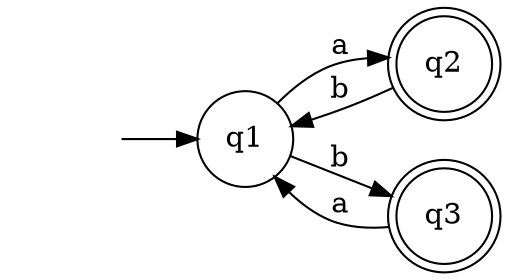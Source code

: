 digraph G1_3 {
    rankdir = "LR";
    node [shape = "none"]; "";
    node [shape = "doublecircle"]; q2, q3;
    node [shape = "circle"];
    "" -> q1;
    q1 -> q2 [label = "a"];
    q1 -> q3 [label = "b"];
    q2 -> q1 [label = "b"];
    q3 -> q1 [label = "a"];
}